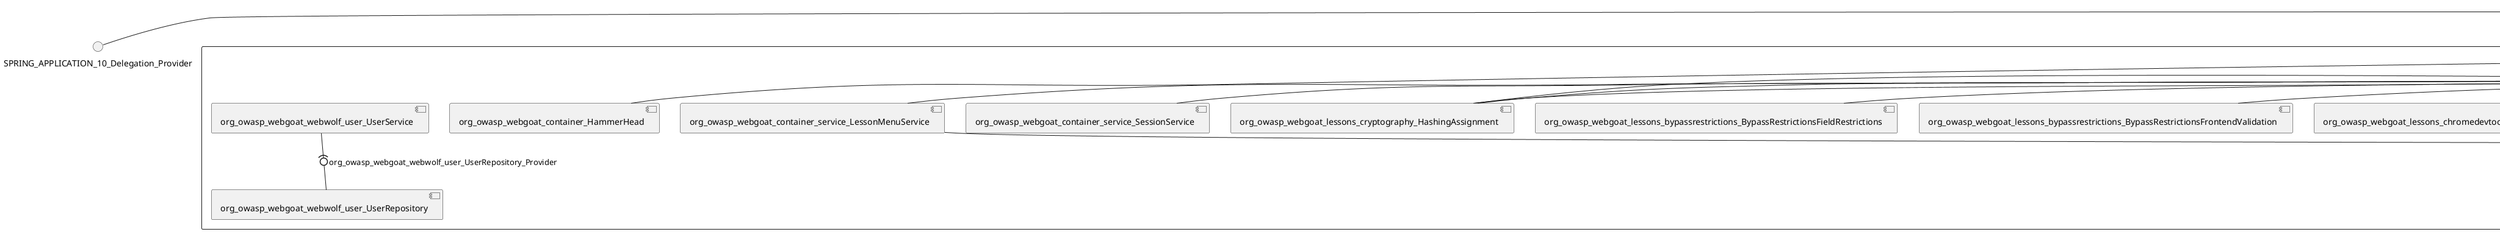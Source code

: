 @startuml
skinparam fixCircleLabelOverlapping true
skinparam componentStyle uml2
() SPRING_APPLICATION_10_Delegation_Provider
() SPRING_APPLICATION_11_Delegation_Provider
() SPRING_APPLICATION_2_Delegation_Provider
() SPRING_APPLICATION_3_Delegation_Provider
() SPRING_APPLICATION_4_Delegation_Provider
() SPRING_APPLICATION_5_Delegation_Provider
() SPRING_APPLICATION_6_Delegation_Provider
() SPRING_APPLICATION_7_Delegation_Provider
() SPRING_APPLICATION_8_Delegation_Provider
() SPRING_APPLICATION_9_Delegation_Provider
() SPRING_APPLICATION_BypassRestrictions_FieldRestrictions_POST_Delegation_Provider
() SPRING_APPLICATION_BypassRestrictions_frontendValidation_POST_Delegation_Provider
() SPRING_APPLICATION_ChromeDevTools_dummy_POST_Delegation_Provider
() SPRING_APPLICATION_ChromeDevTools_network_POST_Delegation_Provider
() SPRING_APPLICATION_CrossSiteScriptingStored_stored_xss_POST_Delegation_Provider
() SPRING_APPLICATION_CrossSiteScriptingStored_stored_xss_follow_up_POST_Delegation_Provider
() SPRING_APPLICATION_CrossSiteScripting_attack1_POST_Delegation_Provider
() SPRING_APPLICATION_CrossSiteScripting_attack3_POST_Delegation_Provider
() SPRING_APPLICATION_CrossSiteScripting_attack4_POST_Delegation_Provider
() SPRING_APPLICATION_CrossSiteScripting_attack5a_GET_Delegation_Provider
() SPRING_APPLICATION_CrossSiteScripting_attack6a_POST_Delegation_Provider
() SPRING_APPLICATION_CrossSiteScripting_dom_follow_up_POST_Delegation_Provider
() SPRING_APPLICATION_CrossSiteScripting_phone_home_xss_POST_Delegation_Provider
() SPRING_APPLICATION_CrossSiteScripting_quiz_GET_POST_Delegation_Provider
() SPRING_APPLICATION_Delegation_Provider
() SPRING_APPLICATION_GET_10_Delegation_Provider
() SPRING_APPLICATION_GET_11_Delegation_Provider
() SPRING_APPLICATION_GET_12_Delegation_Provider
() SPRING_APPLICATION_GET_13_Delegation_Provider
() SPRING_APPLICATION_GET_14_Delegation_Provider
() SPRING_APPLICATION_GET_2_Delegation_Provider
() SPRING_APPLICATION_GET_3_Delegation_Provider
() SPRING_APPLICATION_GET_4_Delegation_Provider
() SPRING_APPLICATION_GET_5_Delegation_Provider
() SPRING_APPLICATION_GET_6_Delegation_Provider
() SPRING_APPLICATION_GET_7_Delegation_Provider
() SPRING_APPLICATION_GET_8_Delegation_Provider
() SPRING_APPLICATION_GET_9_Delegation_Provider
() SPRING_APPLICATION_GET_Delegation_Provider
() SPRING_APPLICATION_HtmlTampering_task_POST_Delegation_Provider
() SPRING_APPLICATION_HttpBasics_attack1_POST_Delegation_Provider
() SPRING_APPLICATION_HttpBasics_attack2_POST_Delegation_Provider
() SPRING_APPLICATION_IDOR_diff_attributes_POST_Delegation_Provider
() SPRING_APPLICATION_IDOR_login_POST_Delegation_Provider
() SPRING_APPLICATION_IDOR_profile_alt_path_POST_Delegation_Provider
() SPRING_APPLICATION_InsecureDeserialization_task_POST_Delegation_Provider
() SPRING_APPLICATION_InsecureLogin_Delegation_Provider
() SPRING_APPLICATION_JWT_decode_POST_Delegation_Provider
() SPRING_APPLICATION_JWT_jku_Delegation_Provider
() SPRING_APPLICATION_JWT_kid_Delegation_Provider
() SPRING_APPLICATION_JWT_quiz_GET_POST_Delegation_Provider
() SPRING_APPLICATION_JWT_refresh_Delegation_Provider
() SPRING_APPLICATION_JWT_secret_POST_Delegation_Provider
() SPRING_APPLICATION_JWT_votings_Delegation_Provider
() SPRING_APPLICATION_LogSpoofing_log_bleeding_POST_Delegation_Provider
() SPRING_APPLICATION_LogSpoofing_log_spoofing_POST_Delegation_Provider
() SPRING_APPLICATION_POST_10_Delegation_Provider
() SPRING_APPLICATION_POST_11_Delegation_Provider
() SPRING_APPLICATION_POST_12_Delegation_Provider
() SPRING_APPLICATION_POST_13_Delegation_Provider
() SPRING_APPLICATION_POST_14_Delegation_Provider
() SPRING_APPLICATION_POST_15_Delegation_Provider
() SPRING_APPLICATION_POST_16_Delegation_Provider
() SPRING_APPLICATION_POST_17_Delegation_Provider
() SPRING_APPLICATION_POST_18_Delegation_Provider
() SPRING_APPLICATION_POST_2_Delegation_Provider
() SPRING_APPLICATION_POST_3_Delegation_Provider
() SPRING_APPLICATION_POST_4_Delegation_Provider
() SPRING_APPLICATION_POST_5_Delegation_Provider
() SPRING_APPLICATION_POST_6_Delegation_Provider
() SPRING_APPLICATION_POST_7_Delegation_Provider
() SPRING_APPLICATION_POST_8_Delegation_Provider
() SPRING_APPLICATION_POST_9_Delegation_Provider
() SPRING_APPLICATION_POST_Delegation_Provider
() SPRING_APPLICATION_PUT_Delegation_Provider
() SPRING_APPLICATION_PasswordReset_ForgotPassword_create_password_reset_link_POST_Delegation_Provider
() SPRING_APPLICATION_PasswordReset_SecurityQuestions_POST_Delegation_Provider
() SPRING_APPLICATION_PasswordReset_reset_Delegation_Provider
() SPRING_APPLICATION_PasswordReset_simple_mail_reset_POST_Delegation_Provider
() SPRING_APPLICATION_PathTraversal_profile_picture_GET_Delegation_Provider
() SPRING_APPLICATION_PathTraversal_profile_picture_fix_GET_Delegation_Provider
() SPRING_APPLICATION_PathTraversal_profile_upload_POST_Delegation_Provider
() SPRING_APPLICATION_PathTraversal_profile_upload_fix_POST_Delegation_Provider
() SPRING_APPLICATION_PathTraversal_profile_upload_remove_user_input_POST_Delegation_Provider
() SPRING_APPLICATION_PathTraversal_random_POST_Delegation_Provider
() SPRING_APPLICATION_PathTraversal_random_picture_GET_Delegation_Provider
() SPRING_APPLICATION_PathTraversal_zip_slip_Delegation_Provider
() SPRING_APPLICATION_SSRF_task1_POST_Delegation_Provider
() SPRING_APPLICATION_SSRF_task2_POST_Delegation_Provider
() SPRING_APPLICATION_SecurePasswords_assignment_POST_Delegation_Provider
() SPRING_APPLICATION_SqlInjectionAdvanced_attack6a_POST_Delegation_Provider
() SPRING_APPLICATION_SqlInjectionAdvanced_attack6b_POST_Delegation_Provider
() SPRING_APPLICATION_SqlInjectionAdvanced_challenge_Login_POST_Delegation_Provider
() SPRING_APPLICATION_SqlInjectionAdvanced_challenge_PUT_Delegation_Provider
() SPRING_APPLICATION_SqlInjectionAdvanced_quiz_GET_POST_Delegation_Provider
() SPRING_APPLICATION_SqlInjectionMitigations_attack10a_POST_Delegation_Provider
() SPRING_APPLICATION_SqlInjectionMitigations_attack10b_POST_Delegation_Provider
() SPRING_APPLICATION_SqlInjectionMitigations_attack12a_POST_Delegation_Provider
() SPRING_APPLICATION_SqlInjectionMitigations_servers_GET_Delegation_Provider
() SPRING_APPLICATION_SqlInjection_assignment5a_POST_Delegation_Provider
() SPRING_APPLICATION_SqlInjection_assignment5b_POST_Delegation_Provider
() SPRING_APPLICATION_SqlInjection_attack10_POST_Delegation_Provider
() SPRING_APPLICATION_SqlInjection_attack2_POST_Delegation_Provider
() SPRING_APPLICATION_SqlInjection_attack3_POST_Delegation_Provider
() SPRING_APPLICATION_SqlInjection_attack4_POST_Delegation_Provider
() SPRING_APPLICATION_SqlInjection_attack5_POST_Delegation_Provider
() SPRING_APPLICATION_SqlInjection_attack8_POST_Delegation_Provider
() SPRING_APPLICATION_SqlInjection_attack9_POST_Delegation_Provider
() SPRING_APPLICATION_SqlOnlyInputValidationOnKeywords_attack_POST_Delegation_Provider
() SPRING_APPLICATION_SqlOnlyInputValidation_attack_POST_Delegation_Provider
() SPRING_APPLICATION_VulnerableComponents_attack1_POST_Delegation_Provider
() SPRING_APPLICATION_WebWolf_GET_Delegation_Provider
() SPRING_APPLICATION_WebWolf_landing_Delegation_Provider
() SPRING_APPLICATION_WebWolf_mail_Delegation_Provider
() SPRING_APPLICATION_challenge_1_POST_Delegation_Provider
() SPRING_APPLICATION_challenge_5_POST_Delegation_Provider
() SPRING_APPLICATION_challenge_7_Delegation_Provider
() SPRING_APPLICATION_challenge_8_Delegation_Provider
() SPRING_APPLICATION_challenge_logo_Delegation_Provider
() SPRING_APPLICATION_cia_quiz_GET_POST_Delegation_Provider
() SPRING_APPLICATION_clientSideFiltering_attack1_POST_Delegation_Provider
() SPRING_APPLICATION_clientSideFiltering_challenge_store_coupons_GET_Delegation_Provider
() SPRING_APPLICATION_clientSideFiltering_getItForFree_POST_Delegation_Provider
() SPRING_APPLICATION_clientSideFiltering_salaries_GET_Delegation_Provider
() SPRING_APPLICATION_crypto_encoding_basic_auth_POST_Delegation_Provider
() SPRING_APPLICATION_crypto_encoding_xor_POST_Delegation_Provider
() SPRING_APPLICATION_crypto_hashing_POST_Delegation_Provider
() SPRING_APPLICATION_crypto_secure_defaults_POST_Delegation_Provider
() SPRING_APPLICATION_crypto_signing_verify_POST_Delegation_Provider
() SPRING_APPLICATION_csrf_feedback_message_POST_Delegation_Provider
() SPRING_APPLICATION_csrf_review_POST_Delegation_Provider
() SPRING_APPLICATION_files_GET_Delegation_Provider
() SPRING_APPLICATION_fileupload_POST_Delegation_Provider
() SPRING_APPLICATION_jwt_Delegation_Provider
() SPRING_APPLICATION_landing_Delegation_Provider
() SPRING_APPLICATION_lesson_template_Delegation_Provider
() SPRING_APPLICATION_login_oauth_mvc_GET_Delegation_Provider
() SPRING_APPLICATION_mail_DELETE_GET_POST_Delegation_Provider
() SPRING_APPLICATION_register_mvc_POST_Delegation_Provider
() SPRING_APPLICATION_registration_GET_Delegation_Provider
() SPRING_APPLICATION_requests_GET_Delegation_Provider
() SPRING_APPLICATION_scoreboard_data_GET_Delegation_Provider
() SPRING_APPLICATION_server_directory_GET_Delegation_Provider
() SPRING_APPLICATION_service_debug_labels_mvc_Delegation_Provider
() SPRING_APPLICATION_service_lessonoverview_mvc_GET_Delegation_Provider
() SPRING_APPLICATION_xxe_comments_GET_Delegation_Provider
rectangle System {
[org_owasp_webgoat_container_HammerHead] [[webgoat-webgoat.repository#_7hn2np14Ee-V0aV9pyZwrg]]
[org_owasp_webgoat_container_WebWolfRedirect] [[webgoat-webgoat.repository#_7hn2np14Ee-V0aV9pyZwrg]]
[org_owasp_webgoat_container_controller_StartLesson] [[webgoat-webgoat.repository#_7hn2np14Ee-V0aV9pyZwrg]]
[org_owasp_webgoat_container_controller_Welcome] [[webgoat-webgoat.repository#_7hn2np14Ee-V0aV9pyZwrg]]
[org_owasp_webgoat_container_i18n_PluginMessages_Provider] [[webgoat-webgoat.repository#_7hn2np14Ee-V0aV9pyZwrg]]
[org_owasp_webgoat_container_report_ReportCardController] [[webgoat-webgoat.repository#_7hn2np14Ee-V0aV9pyZwrg]]
[org_owasp_webgoat_container_service_EnvironmentService] [[webgoat-webgoat.repository#_7hn2np14Ee-V0aV9pyZwrg]]
[org_owasp_webgoat_container_service_HintService] [[webgoat-webgoat.repository#_7hn2np14Ee-V0aV9pyZwrg]]
[org_owasp_webgoat_container_service_LabelDebugService] [[webgoat-webgoat.repository#_7hn2np14Ee-V0aV9pyZwrg]]
[org_owasp_webgoat_container_service_LabelService] [[webgoat-webgoat.repository#_7hn2np14Ee-V0aV9pyZwrg]]
[org_owasp_webgoat_container_service_LessonInfoService] [[webgoat-webgoat.repository#_7hn2np14Ee-V0aV9pyZwrg]]
[org_owasp_webgoat_container_service_LessonMenuService] [[webgoat-webgoat.repository#_7hn2np14Ee-V0aV9pyZwrg]]
[org_owasp_webgoat_container_service_LessonProgressService] [[webgoat-webgoat.repository#_7hn2np14Ee-V0aV9pyZwrg]]
[org_owasp_webgoat_container_service_RestartLessonService] [[webgoat-webgoat.repository#_7hn2np14Ee-V0aV9pyZwrg]]
[org_owasp_webgoat_container_service_SessionService] [[webgoat-webgoat.repository#_7hn2np14Ee-V0aV9pyZwrg]]
[org_owasp_webgoat_container_session_LessonSession_Provider] [[webgoat-webgoat.repository#_7hn2np14Ee-V0aV9pyZwrg]]
[org_owasp_webgoat_container_users_RegistrationController] [[webgoat-webgoat.repository#_7hn2np14Ee-V0aV9pyZwrg]]
[org_owasp_webgoat_container_users_Scoreboard] [[webgoat-webgoat.repository#_7hn2np14Ee-V0aV9pyZwrg]]
[org_owasp_webgoat_container_users_UserProgressRepository] [[webgoat-webgoat.repository#_7hn2np14Ee-V0aV9pyZwrg]]
[org_owasp_webgoat_container_users_UserRepository] [[webgoat-webgoat.repository#_7hn2np14Ee-V0aV9pyZwrg]]
[org_owasp_webgoat_container_users_UserService] [[webgoat-webgoat.repository#_7hn2np14Ee-V0aV9pyZwrg]]
[org_owasp_webgoat_lessons_authbypass_VerifyAccount] [[webgoat-webgoat.repository#_7hn2np14Ee-V0aV9pyZwrg]]
[org_owasp_webgoat_lessons_bypassrestrictions_BypassRestrictionsFieldRestrictions] [[webgoat-webgoat.repository#_7hn2np14Ee-V0aV9pyZwrg]]
[org_owasp_webgoat_lessons_bypassrestrictions_BypassRestrictionsFrontendValidation] [[webgoat-webgoat.repository#_7hn2np14Ee-V0aV9pyZwrg]]
[org_owasp_webgoat_lessons_challenges_FlagController] [[webgoat-webgoat.repository#_7hn2np14Ee-V0aV9pyZwrg]]
[org_owasp_webgoat_lessons_challenges_challenge1_Assignment1] [[webgoat-webgoat.repository#_7hn2np14Ee-V0aV9pyZwrg]]
[org_owasp_webgoat_lessons_challenges_challenge1_ImageServlet] [[webgoat-webgoat.repository#_7hn2np14Ee-V0aV9pyZwrg]]
[org_owasp_webgoat_lessons_challenges_challenge5_Assignment5] [[webgoat-webgoat.repository#_7hn2np14Ee-V0aV9pyZwrg]]
[org_owasp_webgoat_lessons_challenges_challenge7_Assignment7] [[webgoat-webgoat.repository#_7hn2np14Ee-V0aV9pyZwrg]]
[org_owasp_webgoat_lessons_challenges_challenge8_Assignment8] [[webgoat-webgoat.repository#_7hn2np14Ee-V0aV9pyZwrg]]
[org_owasp_webgoat_lessons_chromedevtools_NetworkDummy] [[webgoat-webgoat.repository#_7hn2np14Ee-V0aV9pyZwrg]]
[org_owasp_webgoat_lessons_chromedevtools_NetworkLesson] [[webgoat-webgoat.repository#_7hn2np14Ee-V0aV9pyZwrg]]
[org_owasp_webgoat_lessons_cia_CIAQuiz] [[webgoat-webgoat.repository#_7hn2np14Ee-V0aV9pyZwrg]]
[org_owasp_webgoat_lessons_clientsidefiltering_ClientSideFilteringAssignment] [[webgoat-webgoat.repository#_7hn2np14Ee-V0aV9pyZwrg]]
[org_owasp_webgoat_lessons_clientsidefiltering_ClientSideFilteringFreeAssignment] [[webgoat-webgoat.repository#_7hn2np14Ee-V0aV9pyZwrg]]
[org_owasp_webgoat_lessons_clientsidefiltering_Salaries] [[webgoat-webgoat.repository#_7hn2np14Ee-V0aV9pyZwrg]]
[org_owasp_webgoat_lessons_clientsidefiltering_ShopEndpoint] [[webgoat-webgoat.repository#_7hn2np14Ee-V0aV9pyZwrg]]
[org_owasp_webgoat_lessons_cryptography_EncodingAssignment] [[webgoat-webgoat.repository#_7hn2np14Ee-V0aV9pyZwrg]]
[org_owasp_webgoat_lessons_cryptography_HashingAssignment] [[webgoat-webgoat.repository#_7hn2np14Ee-V0aV9pyZwrg]]
[org_owasp_webgoat_lessons_cryptography_SecureDefaultsAssignment] [[webgoat-webgoat.repository#_7hn2np14Ee-V0aV9pyZwrg]]
[org_owasp_webgoat_lessons_cryptography_SigningAssignment] [[webgoat-webgoat.repository#_7hn2np14Ee-V0aV9pyZwrg]]
[org_owasp_webgoat_lessons_cryptography_XOREncodingAssignment] [[webgoat-webgoat.repository#_7hn2np14Ee-V0aV9pyZwrg]]
[org_owasp_webgoat_lessons_csrf_CSRFConfirmFlag1] [[webgoat-webgoat.repository#_7hn2np14Ee-V0aV9pyZwrg]]
[org_owasp_webgoat_lessons_csrf_CSRFFeedback] [[webgoat-webgoat.repository#_7hn2np14Ee-V0aV9pyZwrg]]
[org_owasp_webgoat_lessons_csrf_CSRFGetFlag] [[webgoat-webgoat.repository#_7hn2np14Ee-V0aV9pyZwrg]]
[org_owasp_webgoat_lessons_csrf_CSRFLogin] [[webgoat-webgoat.repository#_7hn2np14Ee-V0aV9pyZwrg]]
[org_owasp_webgoat_lessons_csrf_ForgedReviews] [[webgoat-webgoat.repository#_7hn2np14Ee-V0aV9pyZwrg]]
[org_owasp_webgoat_lessons_csrf_ObjectMapper_Provider] [[webgoat-webgoat.repository#_7hn2np14Ee-V0aV9pyZwrg]]
[org_owasp_webgoat_lessons_deserialization_InsecureDeserializationTask] [[webgoat-webgoat.repository#_7hn2np14Ee-V0aV9pyZwrg]]
[org_owasp_webgoat_lessons_hijacksession_HijackSessionAssignment] [[webgoat-webgoat.repository#_7hn2np14Ee-V0aV9pyZwrg]]
[org_owasp_webgoat_lessons_hijacksession_cas_HijackSessionAuthenticationProvider] [[webgoat-webgoat.repository#_7hn2np14Ee-V0aV9pyZwrg]]
[org_owasp_webgoat_lessons_htmltampering_HtmlTamperingTask] [[webgoat-webgoat.repository#_7hn2np14Ee-V0aV9pyZwrg]]
[org_owasp_webgoat_lessons_httpbasics_HttpBasicsLesson] [[webgoat-webgoat.repository#_7hn2np14Ee-V0aV9pyZwrg]]
[org_owasp_webgoat_lessons_httpbasics_HttpBasicsQuiz] [[webgoat-webgoat.repository#_7hn2np14Ee-V0aV9pyZwrg]]
[org_owasp_webgoat_lessons_httpproxies_HttpBasicsInterceptRequest] [[webgoat-webgoat.repository#_7hn2np14Ee-V0aV9pyZwrg]]
[org_owasp_webgoat_lessons_idor_IDORDiffAttributes] [[webgoat-webgoat.repository#_7hn2np14Ee-V0aV9pyZwrg]]
[org_owasp_webgoat_lessons_idor_IDOREditOtherProfile] [[webgoat-webgoat.repository#_7hn2np14Ee-V0aV9pyZwrg]]
[org_owasp_webgoat_lessons_idor_IDORLogin] [[webgoat-webgoat.repository#_7hn2np14Ee-V0aV9pyZwrg]]
[org_owasp_webgoat_lessons_idor_IDORViewOtherProfile] [[webgoat-webgoat.repository#_7hn2np14Ee-V0aV9pyZwrg]]
[org_owasp_webgoat_lessons_idor_IDORViewOwnProfile] [[webgoat-webgoat.repository#_7hn2np14Ee-V0aV9pyZwrg]]
[org_owasp_webgoat_lessons_idor_IDORViewOwnProfileAltUrl] [[webgoat-webgoat.repository#_7hn2np14Ee-V0aV9pyZwrg]]
[org_owasp_webgoat_lessons_insecurelogin_InsecureLoginTask] [[webgoat-webgoat.repository#_7hn2np14Ee-V0aV9pyZwrg]]
[org_owasp_webgoat_lessons_jwt_JWTDecodeEndpoint] [[webgoat-webgoat.repository#_7hn2np14Ee-V0aV9pyZwrg]]
[org_owasp_webgoat_lessons_jwt_JWTQuiz] [[webgoat-webgoat.repository#_7hn2np14Ee-V0aV9pyZwrg]]
[org_owasp_webgoat_lessons_jwt_JWTRefreshEndpoint] [[webgoat-webgoat.repository#_7hn2np14Ee-V0aV9pyZwrg]]
[org_owasp_webgoat_lessons_jwt_JWTSecretKeyEndpoint] [[webgoat-webgoat.repository#_7hn2np14Ee-V0aV9pyZwrg]]
[org_owasp_webgoat_lessons_jwt_JWTVotesEndpoint] [[webgoat-webgoat.repository#_7hn2np14Ee-V0aV9pyZwrg]]
[org_owasp_webgoat_lessons_jwt_claimmisuse_JWTHeaderJKUEndpoint] [[webgoat-webgoat.repository#_7hn2np14Ee-V0aV9pyZwrg]]
[org_owasp_webgoat_lessons_jwt_claimmisuse_JWTHeaderKIDEndpoint] [[webgoat-webgoat.repository#_7hn2np14Ee-V0aV9pyZwrg]]
[org_owasp_webgoat_lessons_lessontemplate_SampleAttack] [[webgoat-webgoat.repository#_7hn2np14Ee-V0aV9pyZwrg]]
[org_owasp_webgoat_lessons_logging_LogBleedingTask] [[webgoat-webgoat.repository#_7hn2np14Ee-V0aV9pyZwrg]]
[org_owasp_webgoat_lessons_logging_LogSpoofingTask] [[webgoat-webgoat.repository#_7hn2np14Ee-V0aV9pyZwrg]]
[org_owasp_webgoat_lessons_missingac_MissingFunctionACHiddenMenus] [[webgoat-webgoat.repository#_7hn2np14Ee-V0aV9pyZwrg]]
[org_owasp_webgoat_lessons_missingac_MissingFunctionACUsers] [[webgoat-webgoat.repository#_7hn2np14Ee-V0aV9pyZwrg]]
[org_owasp_webgoat_lessons_missingac_MissingFunctionACYourHash] [[webgoat-webgoat.repository#_7hn2np14Ee-V0aV9pyZwrg]]
[org_owasp_webgoat_lessons_missingac_MissingFunctionACYourHashAdmin] [[webgoat-webgoat.repository#_7hn2np14Ee-V0aV9pyZwrg]]
[org_owasp_webgoat_lessons_passwordreset_QuestionsAssignment] [[webgoat-webgoat.repository#_7hn2np14Ee-V0aV9pyZwrg]]
[org_owasp_webgoat_lessons_passwordreset_ResetLinkAssignment] [[webgoat-webgoat.repository#_7hn2np14Ee-V0aV9pyZwrg]]
[org_owasp_webgoat_lessons_passwordreset_ResetLinkAssignmentForgotPassword] [[webgoat-webgoat.repository#_7hn2np14Ee-V0aV9pyZwrg]]
[org_owasp_webgoat_lessons_passwordreset_SecurityQuestionAssignment] [[webgoat-webgoat.repository#_7hn2np14Ee-V0aV9pyZwrg]]
[org_owasp_webgoat_lessons_passwordreset_SimpleMailAssignment] [[webgoat-webgoat.repository#_7hn2np14Ee-V0aV9pyZwrg]]
[org_owasp_webgoat_lessons_passwordreset_TriedQuestions] [[webgoat-webgoat.repository#_7hn2np14Ee-V0aV9pyZwrg]]
[org_owasp_webgoat_lessons_pathtraversal_ProfileUpload] [[webgoat-webgoat.repository#_7hn2np14Ee-V0aV9pyZwrg]]
[org_owasp_webgoat_lessons_pathtraversal_ProfileUploadFix] [[webgoat-webgoat.repository#_7hn2np14Ee-V0aV9pyZwrg]]
[org_owasp_webgoat_lessons_pathtraversal_ProfileUploadRemoveUserInput] [[webgoat-webgoat.repository#_7hn2np14Ee-V0aV9pyZwrg]]
[org_owasp_webgoat_lessons_pathtraversal_ProfileUploadRetrieval] [[webgoat-webgoat.repository#_7hn2np14Ee-V0aV9pyZwrg]]
[org_owasp_webgoat_lessons_pathtraversal_ProfileZipSlip] [[webgoat-webgoat.repository#_7hn2np14Ee-V0aV9pyZwrg]]
[org_owasp_webgoat_lessons_securepasswords_SecurePasswordsAssignment] [[webgoat-webgoat.repository#_7hn2np14Ee-V0aV9pyZwrg]]
[org_owasp_webgoat_lessons_spoofcookie_SpoofCookieAssignment] [[webgoat-webgoat.repository#_7hn2np14Ee-V0aV9pyZwrg]]
[org_owasp_webgoat_lessons_sqlinjection_advanced_SqlInjectionChallenge] [[webgoat-webgoat.repository#_7hn2np14Ee-V0aV9pyZwrg]]
[org_owasp_webgoat_lessons_sqlinjection_advanced_SqlInjectionChallengeLogin] [[webgoat-webgoat.repository#_7hn2np14Ee-V0aV9pyZwrg]]
[org_owasp_webgoat_lessons_sqlinjection_advanced_SqlInjectionLesson6a] [[webgoat-webgoat.repository#_7hn2np14Ee-V0aV9pyZwrg]]
[org_owasp_webgoat_lessons_sqlinjection_advanced_SqlInjectionLesson6b] [[webgoat-webgoat.repository#_7hn2np14Ee-V0aV9pyZwrg]]
[org_owasp_webgoat_lessons_sqlinjection_advanced_SqlInjectionQuiz] [[webgoat-webgoat.repository#_7hn2np14Ee-V0aV9pyZwrg]]
[org_owasp_webgoat_lessons_sqlinjection_introduction_SqlInjectionLesson10] [[webgoat-webgoat.repository#_7hn2np14Ee-V0aV9pyZwrg]]
[org_owasp_webgoat_lessons_sqlinjection_introduction_SqlInjectionLesson2] [[webgoat-webgoat.repository#_7hn2np14Ee-V0aV9pyZwrg]]
[org_owasp_webgoat_lessons_sqlinjection_introduction_SqlInjectionLesson3] [[webgoat-webgoat.repository#_7hn2np14Ee-V0aV9pyZwrg]]
[org_owasp_webgoat_lessons_sqlinjection_introduction_SqlInjectionLesson4] [[webgoat-webgoat.repository#_7hn2np14Ee-V0aV9pyZwrg]]
[org_owasp_webgoat_lessons_sqlinjection_introduction_SqlInjectionLesson5] [[webgoat-webgoat.repository#_7hn2np14Ee-V0aV9pyZwrg]]
[org_owasp_webgoat_lessons_sqlinjection_introduction_SqlInjectionLesson5a] [[webgoat-webgoat.repository#_7hn2np14Ee-V0aV9pyZwrg]]
[org_owasp_webgoat_lessons_sqlinjection_introduction_SqlInjectionLesson5b] [[webgoat-webgoat.repository#_7hn2np14Ee-V0aV9pyZwrg]]
[org_owasp_webgoat_lessons_sqlinjection_introduction_SqlInjectionLesson8] [[webgoat-webgoat.repository#_7hn2np14Ee-V0aV9pyZwrg]]
[org_owasp_webgoat_lessons_sqlinjection_introduction_SqlInjectionLesson9] [[webgoat-webgoat.repository#_7hn2np14Ee-V0aV9pyZwrg]]
[org_owasp_webgoat_lessons_sqlinjection_mitigation_Servers] [[webgoat-webgoat.repository#_7hn2np14Ee-V0aV9pyZwrg]]
[org_owasp_webgoat_lessons_sqlinjection_mitigation_SqlInjectionLesson10a] [[webgoat-webgoat.repository#_7hn2np14Ee-V0aV9pyZwrg]]
[org_owasp_webgoat_lessons_sqlinjection_mitigation_SqlInjectionLesson10b] [[webgoat-webgoat.repository#_7hn2np14Ee-V0aV9pyZwrg]]
[org_owasp_webgoat_lessons_sqlinjection_mitigation_SqlInjectionLesson13] [[webgoat-webgoat.repository#_7hn2np14Ee-V0aV9pyZwrg]]
[org_owasp_webgoat_lessons_sqlinjection_mitigation_SqlOnlyInputValidation] [[webgoat-webgoat.repository#_7hn2np14Ee-V0aV9pyZwrg]]
[org_owasp_webgoat_lessons_sqlinjection_mitigation_SqlOnlyInputValidationOnKeywords] [[webgoat-webgoat.repository#_7hn2np14Ee-V0aV9pyZwrg]]
[org_owasp_webgoat_lessons_ssrf_SSRFTask1] [[webgoat-webgoat.repository#_7hn2np14Ee-V0aV9pyZwrg]]
[org_owasp_webgoat_lessons_ssrf_SSRFTask2] [[webgoat-webgoat.repository#_7hn2np14Ee-V0aV9pyZwrg]]
[org_owasp_webgoat_lessons_vulnerablecomponents_VulnerableComponentsLesson] [[webgoat-webgoat.repository#_7hn2np14Ee-V0aV9pyZwrg]]
[org_owasp_webgoat_lessons_webwolfintroduction_LandingAssignment] [[webgoat-webgoat.repository#_7hn2np14Ee-V0aV9pyZwrg]]
[org_owasp_webgoat_lessons_webwolfintroduction_MailAssignment] [[webgoat-webgoat.repository#_7hn2np14Ee-V0aV9pyZwrg]]
[org_owasp_webgoat_lessons_xss_CrossSiteScriptingLesson1] [[webgoat-webgoat.repository#_7hn2np14Ee-V0aV9pyZwrg]]
[org_owasp_webgoat_lessons_xss_CrossSiteScriptingLesson3] [[webgoat-webgoat.repository#_7hn2np14Ee-V0aV9pyZwrg]]
[org_owasp_webgoat_lessons_xss_CrossSiteScriptingLesson4] [[webgoat-webgoat.repository#_7hn2np14Ee-V0aV9pyZwrg]]
[org_owasp_webgoat_lessons_xss_CrossSiteScriptingLesson5a] [[webgoat-webgoat.repository#_7hn2np14Ee-V0aV9pyZwrg]]
[org_owasp_webgoat_lessons_xss_CrossSiteScriptingLesson6a] [[webgoat-webgoat.repository#_7hn2np14Ee-V0aV9pyZwrg]]
[org_owasp_webgoat_lessons_xss_CrossSiteScriptingQuiz] [[webgoat-webgoat.repository#_7hn2np14Ee-V0aV9pyZwrg]]
[org_owasp_webgoat_lessons_xss_DOMCrossSiteScripting] [[webgoat-webgoat.repository#_7hn2np14Ee-V0aV9pyZwrg]]
[org_owasp_webgoat_lessons_xss_DOMCrossSiteScriptingVerifier] [[webgoat-webgoat.repository#_7hn2np14Ee-V0aV9pyZwrg]]
[org_owasp_webgoat_lessons_xss_stored_StoredCrossSiteScriptingVerifier] [[webgoat-webgoat.repository#_7hn2np14Ee-V0aV9pyZwrg]]
[org_owasp_webgoat_lessons_xss_stored_StoredXssComments] [[webgoat-webgoat.repository#_7hn2np14Ee-V0aV9pyZwrg]]
[org_owasp_webgoat_lessons_xxe_BlindSendFileAssignment] [[webgoat-webgoat.repository#_7hn2np14Ee-V0aV9pyZwrg]]
[org_owasp_webgoat_lessons_xxe_CommentsEndpoint] [[webgoat-webgoat.repository#_7hn2np14Ee-V0aV9pyZwrg]]
[org_owasp_webgoat_lessons_xxe_ContentTypeAssignment] [[webgoat-webgoat.repository#_7hn2np14Ee-V0aV9pyZwrg]]
[org_owasp_webgoat_lessons_xxe_SimpleXXE] [[webgoat-webgoat.repository#_7hn2np14Ee-V0aV9pyZwrg]]
[org_owasp_webgoat_webwolf_FileServer] [[webgoat-webgoat.repository#_7hn2np14Ee-V0aV9pyZwrg]]
[org_owasp_webgoat_webwolf_jwt_JWTController] [[webgoat-webgoat.repository#_7hn2np14Ee-V0aV9pyZwrg]]
[org_owasp_webgoat_webwolf_mailbox_MailboxController] [[webgoat-webgoat.repository#_7hn2np14Ee-V0aV9pyZwrg]]
[org_owasp_webgoat_webwolf_mailbox_MailboxRepository] [[webgoat-webgoat.repository#_7hn2np14Ee-V0aV9pyZwrg]]
[org_owasp_webgoat_webwolf_requests_LandingPage] [[webgoat-webgoat.repository#_7hn2np14Ee-V0aV9pyZwrg]]
[org_owasp_webgoat_webwolf_requests_Requests] [[webgoat-webgoat.repository#_7hn2np14Ee-V0aV9pyZwrg]]
[org_owasp_webgoat_webwolf_user_UserRepository] [[webgoat-webgoat.repository#_7hn2np14Ee-V0aV9pyZwrg]]
[org_owasp_webgoat_webwolf_user_UserService] [[webgoat-webgoat.repository#_7hn2np14Ee-V0aV9pyZwrg]]
port SPRING_APPLICATION_10_Provider
SPRING_APPLICATION_10_Delegation_Provider - SPRING_APPLICATION_10_Provider
SPRING_APPLICATION_10_Provider - [org_owasp_webgoat_lessons_cryptography_HashingAssignment]
port SPRING_APPLICATION_11_Provider
SPRING_APPLICATION_11_Delegation_Provider - SPRING_APPLICATION_11_Provider
SPRING_APPLICATION_11_Provider - [org_owasp_webgoat_container_HammerHead]
port SPRING_APPLICATION_2_Provider
SPRING_APPLICATION_2_Delegation_Provider - SPRING_APPLICATION_2_Provider
SPRING_APPLICATION_2_Provider - [org_owasp_webgoat_lessons_jwt_JWTSecretKeyEndpoint]
port SPRING_APPLICATION_3_Provider
SPRING_APPLICATION_3_Delegation_Provider - SPRING_APPLICATION_3_Provider
SPRING_APPLICATION_3_Provider - [org_owasp_webgoat_webwolf_FileServer]
port SPRING_APPLICATION_4_Provider
SPRING_APPLICATION_4_Delegation_Provider - SPRING_APPLICATION_4_Provider
SPRING_APPLICATION_4_Provider - [org_owasp_webgoat_container_service_LessonMenuService]
port SPRING_APPLICATION_5_Provider
SPRING_APPLICATION_5_Delegation_Provider - SPRING_APPLICATION_5_Provider
SPRING_APPLICATION_5_Provider - [org_owasp_webgoat_lessons_cryptography_SigningAssignment]
port SPRING_APPLICATION_6_Provider
SPRING_APPLICATION_6_Delegation_Provider - SPRING_APPLICATION_6_Provider
SPRING_APPLICATION_6_Provider - [org_owasp_webgoat_lessons_xxe_SimpleXXE]
port SPRING_APPLICATION_7_Provider
SPRING_APPLICATION_7_Delegation_Provider - SPRING_APPLICATION_7_Provider
SPRING_APPLICATION_7_Provider - [org_owasp_webgoat_container_service_SessionService]
port SPRING_APPLICATION_8_Provider
SPRING_APPLICATION_8_Delegation_Provider - SPRING_APPLICATION_8_Provider
SPRING_APPLICATION_8_Provider - [org_owasp_webgoat_lessons_cryptography_HashingAssignment]
port SPRING_APPLICATION_9_Provider
SPRING_APPLICATION_9_Delegation_Provider - SPRING_APPLICATION_9_Provider
SPRING_APPLICATION_9_Provider - [org_owasp_webgoat_container_service_LabelDebugService]
port SPRING_APPLICATION_BypassRestrictions_FieldRestrictions_POST_Provider
SPRING_APPLICATION_BypassRestrictions_FieldRestrictions_POST_Delegation_Provider - SPRING_APPLICATION_BypassRestrictions_FieldRestrictions_POST_Provider
SPRING_APPLICATION_BypassRestrictions_FieldRestrictions_POST_Provider - [org_owasp_webgoat_lessons_bypassrestrictions_BypassRestrictionsFieldRestrictions]
port SPRING_APPLICATION_BypassRestrictions_frontendValidation_POST_Provider
SPRING_APPLICATION_BypassRestrictions_frontendValidation_POST_Delegation_Provider - SPRING_APPLICATION_BypassRestrictions_frontendValidation_POST_Provider
SPRING_APPLICATION_BypassRestrictions_frontendValidation_POST_Provider - [org_owasp_webgoat_lessons_bypassrestrictions_BypassRestrictionsFrontendValidation]
port SPRING_APPLICATION_ChromeDevTools_dummy_POST_Provider
SPRING_APPLICATION_ChromeDevTools_dummy_POST_Delegation_Provider - SPRING_APPLICATION_ChromeDevTools_dummy_POST_Provider
SPRING_APPLICATION_ChromeDevTools_dummy_POST_Provider - [org_owasp_webgoat_lessons_chromedevtools_NetworkDummy]
port SPRING_APPLICATION_ChromeDevTools_network_POST_Provider
SPRING_APPLICATION_ChromeDevTools_network_POST_Delegation_Provider - SPRING_APPLICATION_ChromeDevTools_network_POST_Provider
SPRING_APPLICATION_ChromeDevTools_network_POST_Provider - [org_owasp_webgoat_lessons_chromedevtools_NetworkLesson]
port SPRING_APPLICATION_CrossSiteScriptingStored_stored_xss_POST_Provider
SPRING_APPLICATION_CrossSiteScriptingStored_stored_xss_POST_Delegation_Provider - SPRING_APPLICATION_CrossSiteScriptingStored_stored_xss_POST_Provider
SPRING_APPLICATION_CrossSiteScriptingStored_stored_xss_POST_Provider - [org_owasp_webgoat_lessons_xss_stored_StoredXssComments]
port SPRING_APPLICATION_CrossSiteScriptingStored_stored_xss_follow_up_POST_Provider
SPRING_APPLICATION_CrossSiteScriptingStored_stored_xss_follow_up_POST_Delegation_Provider - SPRING_APPLICATION_CrossSiteScriptingStored_stored_xss_follow_up_POST_Provider
SPRING_APPLICATION_CrossSiteScriptingStored_stored_xss_follow_up_POST_Provider - [org_owasp_webgoat_lessons_xss_stored_StoredCrossSiteScriptingVerifier]
port SPRING_APPLICATION_CrossSiteScripting_attack1_POST_Provider
SPRING_APPLICATION_CrossSiteScripting_attack1_POST_Delegation_Provider - SPRING_APPLICATION_CrossSiteScripting_attack1_POST_Provider
SPRING_APPLICATION_CrossSiteScripting_attack1_POST_Provider - [org_owasp_webgoat_lessons_xss_CrossSiteScriptingLesson1]
port SPRING_APPLICATION_CrossSiteScripting_attack3_POST_Provider
SPRING_APPLICATION_CrossSiteScripting_attack3_POST_Delegation_Provider - SPRING_APPLICATION_CrossSiteScripting_attack3_POST_Provider
SPRING_APPLICATION_CrossSiteScripting_attack3_POST_Provider - [org_owasp_webgoat_lessons_xss_CrossSiteScriptingLesson3]
port SPRING_APPLICATION_CrossSiteScripting_attack4_POST_Provider
SPRING_APPLICATION_CrossSiteScripting_attack4_POST_Delegation_Provider - SPRING_APPLICATION_CrossSiteScripting_attack4_POST_Provider
SPRING_APPLICATION_CrossSiteScripting_attack4_POST_Provider - [org_owasp_webgoat_lessons_xss_CrossSiteScriptingLesson4]
port SPRING_APPLICATION_CrossSiteScripting_attack5a_GET_Provider
SPRING_APPLICATION_CrossSiteScripting_attack5a_GET_Delegation_Provider - SPRING_APPLICATION_CrossSiteScripting_attack5a_GET_Provider
SPRING_APPLICATION_CrossSiteScripting_attack5a_GET_Provider - [org_owasp_webgoat_lessons_xss_CrossSiteScriptingLesson5a]
port SPRING_APPLICATION_CrossSiteScripting_attack6a_POST_Provider
SPRING_APPLICATION_CrossSiteScripting_attack6a_POST_Delegation_Provider - SPRING_APPLICATION_CrossSiteScripting_attack6a_POST_Provider
SPRING_APPLICATION_CrossSiteScripting_attack6a_POST_Provider - [org_owasp_webgoat_lessons_xss_CrossSiteScriptingLesson6a]
port SPRING_APPLICATION_CrossSiteScripting_dom_follow_up_POST_Provider
SPRING_APPLICATION_CrossSiteScripting_dom_follow_up_POST_Delegation_Provider - SPRING_APPLICATION_CrossSiteScripting_dom_follow_up_POST_Provider
SPRING_APPLICATION_CrossSiteScripting_dom_follow_up_POST_Provider - [org_owasp_webgoat_lessons_xss_DOMCrossSiteScriptingVerifier]
port SPRING_APPLICATION_CrossSiteScripting_phone_home_xss_POST_Provider
SPRING_APPLICATION_CrossSiteScripting_phone_home_xss_POST_Delegation_Provider - SPRING_APPLICATION_CrossSiteScripting_phone_home_xss_POST_Provider
SPRING_APPLICATION_CrossSiteScripting_phone_home_xss_POST_Provider - [org_owasp_webgoat_lessons_xss_DOMCrossSiteScripting]
port SPRING_APPLICATION_CrossSiteScripting_quiz_GET_POST_Provider
SPRING_APPLICATION_CrossSiteScripting_quiz_GET_POST_Delegation_Provider - SPRING_APPLICATION_CrossSiteScripting_quiz_GET_POST_Provider
SPRING_APPLICATION_CrossSiteScripting_quiz_GET_POST_Provider - [org_owasp_webgoat_lessons_xss_CrossSiteScriptingQuiz]
port SPRING_APPLICATION_Provider
SPRING_APPLICATION_Delegation_Provider - SPRING_APPLICATION_Provider
SPRING_APPLICATION_Provider - [org_owasp_webgoat_lessons_httpproxies_HttpBasicsInterceptRequest]
port SPRING_APPLICATION_GET_10_Provider
SPRING_APPLICATION_GET_10_Delegation_Provider - SPRING_APPLICATION_GET_10_Provider
SPRING_APPLICATION_GET_10_Provider - [org_owasp_webgoat_lessons_idor_IDORViewOtherProfile]
port SPRING_APPLICATION_GET_11_Provider
SPRING_APPLICATION_GET_11_Delegation_Provider - SPRING_APPLICATION_GET_11_Provider
SPRING_APPLICATION_GET_11_Provider - [org_owasp_webgoat_lessons_idor_IDORViewOwnProfile]
port SPRING_APPLICATION_GET_12_Provider
SPRING_APPLICATION_GET_12_Delegation_Provider - SPRING_APPLICATION_GET_12_Provider
SPRING_APPLICATION_GET_12_Provider - [org_owasp_webgoat_container_service_LessonInfoService]
port SPRING_APPLICATION_GET_13_Provider
SPRING_APPLICATION_GET_13_Delegation_Provider - SPRING_APPLICATION_GET_13_Provider
SPRING_APPLICATION_GET_13_Provider - [org_owasp_webgoat_container_service_RestartLessonService]
port SPRING_APPLICATION_GET_14_Provider
SPRING_APPLICATION_GET_14_Delegation_Provider - SPRING_APPLICATION_GET_14_Provider
SPRING_APPLICATION_GET_14_Provider - [org_owasp_webgoat_lessons_missingac_MissingFunctionACUsers]
port SPRING_APPLICATION_GET_2_Provider
SPRING_APPLICATION_GET_2_Delegation_Provider - SPRING_APPLICATION_GET_2_Provider
SPRING_APPLICATION_GET_2_Provider - [org_owasp_webgoat_container_service_HintService]
port SPRING_APPLICATION_GET_3_Provider
SPRING_APPLICATION_GET_3_Delegation_Provider - SPRING_APPLICATION_GET_3_Provider
SPRING_APPLICATION_GET_3_Provider - [org_owasp_webgoat_container_report_ReportCardController]
port SPRING_APPLICATION_GET_4_Provider
SPRING_APPLICATION_GET_4_Delegation_Provider - SPRING_APPLICATION_GET_4_Provider
SPRING_APPLICATION_GET_4_Provider - [org_owasp_webgoat_lessons_spoofcookie_SpoofCookieAssignment]
port SPRING_APPLICATION_GET_5_Provider
SPRING_APPLICATION_GET_5_Delegation_Provider - SPRING_APPLICATION_GET_5_Provider
SPRING_APPLICATION_GET_5_Provider - [org_owasp_webgoat_lessons_csrf_ForgedReviews]
port SPRING_APPLICATION_GET_6_Provider
SPRING_APPLICATION_GET_6_Delegation_Provider - SPRING_APPLICATION_GET_6_Provider
SPRING_APPLICATION_GET_6_Provider - [org_owasp_webgoat_container_controller_Welcome]
port SPRING_APPLICATION_GET_7_Provider
SPRING_APPLICATION_GET_7_Delegation_Provider - SPRING_APPLICATION_GET_7_Provider
SPRING_APPLICATION_GET_7_Provider - [org_owasp_webgoat_lessons_cryptography_EncodingAssignment]
port SPRING_APPLICATION_GET_8_Provider
SPRING_APPLICATION_GET_8_Delegation_Provider - SPRING_APPLICATION_GET_8_Provider
SPRING_APPLICATION_GET_8_Provider - [org_owasp_webgoat_container_service_LabelService]
port SPRING_APPLICATION_GET_9_Provider
SPRING_APPLICATION_GET_9_Delegation_Provider - SPRING_APPLICATION_GET_9_Provider
SPRING_APPLICATION_GET_9_Provider - [org_owasp_webgoat_container_controller_StartLesson]
port SPRING_APPLICATION_GET_Provider
SPRING_APPLICATION_GET_Delegation_Provider - SPRING_APPLICATION_GET_Provider
SPRING_APPLICATION_GET_Provider - [org_owasp_webgoat_lessons_xss_stored_StoredXssComments]
port SPRING_APPLICATION_HtmlTampering_task_POST_Provider
SPRING_APPLICATION_HtmlTampering_task_POST_Delegation_Provider - SPRING_APPLICATION_HtmlTampering_task_POST_Provider
SPRING_APPLICATION_HtmlTampering_task_POST_Provider - [org_owasp_webgoat_lessons_htmltampering_HtmlTamperingTask]
port SPRING_APPLICATION_HttpBasics_attack1_POST_Provider
SPRING_APPLICATION_HttpBasics_attack1_POST_Delegation_Provider - SPRING_APPLICATION_HttpBasics_attack1_POST_Provider
SPRING_APPLICATION_HttpBasics_attack1_POST_Provider - [org_owasp_webgoat_lessons_httpbasics_HttpBasicsLesson]
port SPRING_APPLICATION_HttpBasics_attack2_POST_Provider
SPRING_APPLICATION_HttpBasics_attack2_POST_Delegation_Provider - SPRING_APPLICATION_HttpBasics_attack2_POST_Provider
SPRING_APPLICATION_HttpBasics_attack2_POST_Provider - [org_owasp_webgoat_lessons_httpbasics_HttpBasicsQuiz]
port SPRING_APPLICATION_IDOR_diff_attributes_POST_Provider
SPRING_APPLICATION_IDOR_diff_attributes_POST_Delegation_Provider - SPRING_APPLICATION_IDOR_diff_attributes_POST_Provider
SPRING_APPLICATION_IDOR_diff_attributes_POST_Provider - [org_owasp_webgoat_lessons_idor_IDORDiffAttributes]
port SPRING_APPLICATION_IDOR_login_POST_Provider
SPRING_APPLICATION_IDOR_login_POST_Delegation_Provider - SPRING_APPLICATION_IDOR_login_POST_Provider
SPRING_APPLICATION_IDOR_login_POST_Provider - [org_owasp_webgoat_lessons_idor_IDORLogin]
port SPRING_APPLICATION_IDOR_profile_alt_path_POST_Provider
SPRING_APPLICATION_IDOR_profile_alt_path_POST_Delegation_Provider - SPRING_APPLICATION_IDOR_profile_alt_path_POST_Provider
SPRING_APPLICATION_IDOR_profile_alt_path_POST_Provider - [org_owasp_webgoat_lessons_idor_IDORViewOwnProfileAltUrl]
port SPRING_APPLICATION_InsecureDeserialization_task_POST_Provider
SPRING_APPLICATION_InsecureDeserialization_task_POST_Delegation_Provider - SPRING_APPLICATION_InsecureDeserialization_task_POST_Provider
SPRING_APPLICATION_InsecureDeserialization_task_POST_Provider - [org_owasp_webgoat_lessons_deserialization_InsecureDeserializationTask]
port SPRING_APPLICATION_InsecureLogin_Provider
SPRING_APPLICATION_InsecureLogin_Delegation_Provider - SPRING_APPLICATION_InsecureLogin_Provider
SPRING_APPLICATION_InsecureLogin_Provider - [org_owasp_webgoat_lessons_insecurelogin_InsecureLoginTask]
port SPRING_APPLICATION_JWT_decode_POST_Provider
SPRING_APPLICATION_JWT_decode_POST_Delegation_Provider - SPRING_APPLICATION_JWT_decode_POST_Provider
SPRING_APPLICATION_JWT_decode_POST_Provider - [org_owasp_webgoat_lessons_jwt_JWTDecodeEndpoint]
port SPRING_APPLICATION_JWT_jku_Provider
SPRING_APPLICATION_JWT_jku_Delegation_Provider - SPRING_APPLICATION_JWT_jku_Provider
SPRING_APPLICATION_JWT_jku_Provider - [org_owasp_webgoat_lessons_jwt_claimmisuse_JWTHeaderJKUEndpoint]
port SPRING_APPLICATION_JWT_kid_Provider
SPRING_APPLICATION_JWT_kid_Delegation_Provider - SPRING_APPLICATION_JWT_kid_Provider
SPRING_APPLICATION_JWT_kid_Provider - [org_owasp_webgoat_lessons_jwt_claimmisuse_JWTHeaderKIDEndpoint]
port SPRING_APPLICATION_JWT_quiz_GET_POST_Provider
SPRING_APPLICATION_JWT_quiz_GET_POST_Delegation_Provider - SPRING_APPLICATION_JWT_quiz_GET_POST_Provider
SPRING_APPLICATION_JWT_quiz_GET_POST_Provider - [org_owasp_webgoat_lessons_jwt_JWTQuiz]
port SPRING_APPLICATION_JWT_refresh_Provider
SPRING_APPLICATION_JWT_refresh_Delegation_Provider - SPRING_APPLICATION_JWT_refresh_Provider
SPRING_APPLICATION_JWT_refresh_Provider - [org_owasp_webgoat_lessons_jwt_JWTRefreshEndpoint]
port SPRING_APPLICATION_JWT_secret_POST_Provider
SPRING_APPLICATION_JWT_secret_POST_Delegation_Provider - SPRING_APPLICATION_JWT_secret_POST_Provider
SPRING_APPLICATION_JWT_secret_POST_Provider - [org_owasp_webgoat_lessons_jwt_JWTSecretKeyEndpoint]
port SPRING_APPLICATION_JWT_votings_Provider
SPRING_APPLICATION_JWT_votings_Delegation_Provider - SPRING_APPLICATION_JWT_votings_Provider
SPRING_APPLICATION_JWT_votings_Provider - [org_owasp_webgoat_lessons_jwt_JWTVotesEndpoint]
port SPRING_APPLICATION_LogSpoofing_log_bleeding_POST_Provider
SPRING_APPLICATION_LogSpoofing_log_bleeding_POST_Delegation_Provider - SPRING_APPLICATION_LogSpoofing_log_bleeding_POST_Provider
SPRING_APPLICATION_LogSpoofing_log_bleeding_POST_Provider - [org_owasp_webgoat_lessons_logging_LogBleedingTask]
port SPRING_APPLICATION_LogSpoofing_log_spoofing_POST_Provider
SPRING_APPLICATION_LogSpoofing_log_spoofing_POST_Delegation_Provider - SPRING_APPLICATION_LogSpoofing_log_spoofing_POST_Provider
SPRING_APPLICATION_LogSpoofing_log_spoofing_POST_Provider - [org_owasp_webgoat_lessons_logging_LogSpoofingTask]
port SPRING_APPLICATION_POST_10_Provider
SPRING_APPLICATION_POST_10_Delegation_Provider - SPRING_APPLICATION_POST_10_Provider
SPRING_APPLICATION_POST_10_Provider - [org_owasp_webgoat_lessons_csrf_CSRFFeedback]
port SPRING_APPLICATION_POST_11_Provider
SPRING_APPLICATION_POST_11_Delegation_Provider - SPRING_APPLICATION_POST_11_Provider
SPRING_APPLICATION_POST_11_Provider - [org_owasp_webgoat_lessons_passwordreset_QuestionsAssignment]
port SPRING_APPLICATION_POST_12_Provider
SPRING_APPLICATION_POST_12_Delegation_Provider - SPRING_APPLICATION_POST_12_Provider
SPRING_APPLICATION_POST_12_Provider - [org_owasp_webgoat_lessons_csrf_CSRFConfirmFlag1]
port SPRING_APPLICATION_POST_13_Provider
SPRING_APPLICATION_POST_13_Delegation_Provider - SPRING_APPLICATION_POST_13_Provider
SPRING_APPLICATION_POST_13_Provider - [org_owasp_webgoat_lessons_xxe_ContentTypeAssignment]
port SPRING_APPLICATION_POST_14_Provider
SPRING_APPLICATION_POST_14_Delegation_Provider - SPRING_APPLICATION_POST_14_Provider
SPRING_APPLICATION_POST_14_Provider - [org_owasp_webgoat_lessons_xxe_BlindSendFileAssignment]
port SPRING_APPLICATION_POST_15_Provider
SPRING_APPLICATION_POST_15_Delegation_Provider - SPRING_APPLICATION_POST_15_Provider
SPRING_APPLICATION_POST_15_Provider - [org_owasp_webgoat_lessons_passwordreset_SimpleMailAssignment]
port SPRING_APPLICATION_POST_16_Provider
SPRING_APPLICATION_POST_16_Delegation_Provider - SPRING_APPLICATION_POST_16_Provider
SPRING_APPLICATION_POST_16_Provider - [org_owasp_webgoat_lessons_authbypass_VerifyAccount]
port SPRING_APPLICATION_POST_17_Provider
SPRING_APPLICATION_POST_17_Delegation_Provider - SPRING_APPLICATION_POST_17_Provider
SPRING_APPLICATION_POST_17_Provider - [org_owasp_webgoat_lessons_challenges_FlagController]
port SPRING_APPLICATION_POST_18_Provider
SPRING_APPLICATION_POST_18_Delegation_Provider - SPRING_APPLICATION_POST_18_Provider
SPRING_APPLICATION_POST_18_Provider - [org_owasp_webgoat_lessons_xxe_SimpleXXE]
port SPRING_APPLICATION_POST_2_Provider
SPRING_APPLICATION_POST_2_Delegation_Provider - SPRING_APPLICATION_POST_2_Provider
SPRING_APPLICATION_POST_2_Provider - [org_owasp_webgoat_lessons_missingac_MissingFunctionACYourHash]
port SPRING_APPLICATION_POST_3_Provider
SPRING_APPLICATION_POST_3_Delegation_Provider - SPRING_APPLICATION_POST_3_Provider
SPRING_APPLICATION_POST_3_Provider - [org_owasp_webgoat_lessons_chromedevtools_NetworkLesson]
port SPRING_APPLICATION_POST_4_Provider
SPRING_APPLICATION_POST_4_Delegation_Provider - SPRING_APPLICATION_POST_4_Provider
SPRING_APPLICATION_POST_4_Provider - [org_owasp_webgoat_lessons_missingac_MissingFunctionACYourHashAdmin]
port SPRING_APPLICATION_POST_5_Provider
SPRING_APPLICATION_POST_5_Delegation_Provider - SPRING_APPLICATION_POST_5_Provider
SPRING_APPLICATION_POST_5_Provider - [org_owasp_webgoat_lessons_csrf_CSRFLogin]
port SPRING_APPLICATION_POST_6_Provider
SPRING_APPLICATION_POST_6_Delegation_Provider - SPRING_APPLICATION_POST_6_Provider
SPRING_APPLICATION_POST_6_Provider - [org_owasp_webgoat_lessons_missingac_MissingFunctionACUsers]
port SPRING_APPLICATION_POST_7_Provider
SPRING_APPLICATION_POST_7_Delegation_Provider - SPRING_APPLICATION_POST_7_Provider
SPRING_APPLICATION_POST_7_Provider - [org_owasp_webgoat_lessons_csrf_CSRFGetFlag]
port SPRING_APPLICATION_POST_8_Provider
SPRING_APPLICATION_POST_8_Delegation_Provider - SPRING_APPLICATION_POST_8_Provider
SPRING_APPLICATION_POST_8_Provider - [org_owasp_webgoat_lessons_missingac_MissingFunctionACHiddenMenus]
port SPRING_APPLICATION_POST_9_Provider
SPRING_APPLICATION_POST_9_Delegation_Provider - SPRING_APPLICATION_POST_9_Provider
SPRING_APPLICATION_POST_9_Provider - [org_owasp_webgoat_lessons_spoofcookie_SpoofCookieAssignment]
port SPRING_APPLICATION_POST_Provider
SPRING_APPLICATION_POST_Delegation_Provider - SPRING_APPLICATION_POST_Provider
SPRING_APPLICATION_POST_Provider - [org_owasp_webgoat_lessons_hijacksession_HijackSessionAssignment]
port SPRING_APPLICATION_PUT_Provider
SPRING_APPLICATION_PUT_Delegation_Provider - SPRING_APPLICATION_PUT_Provider
SPRING_APPLICATION_PUT_Provider - [org_owasp_webgoat_lessons_idor_IDOREditOtherProfile]
port SPRING_APPLICATION_PasswordReset_ForgotPassword_create_password_reset_link_POST_Provider
SPRING_APPLICATION_PasswordReset_ForgotPassword_create_password_reset_link_POST_Delegation_Provider - SPRING_APPLICATION_PasswordReset_ForgotPassword_create_password_reset_link_POST_Provider
SPRING_APPLICATION_PasswordReset_ForgotPassword_create_password_reset_link_POST_Provider - [org_owasp_webgoat_lessons_passwordreset_ResetLinkAssignmentForgotPassword]
port SPRING_APPLICATION_PasswordReset_SecurityQuestions_POST_Provider
SPRING_APPLICATION_PasswordReset_SecurityQuestions_POST_Delegation_Provider - SPRING_APPLICATION_PasswordReset_SecurityQuestions_POST_Provider
SPRING_APPLICATION_PasswordReset_SecurityQuestions_POST_Provider - [org_owasp_webgoat_lessons_passwordreset_SecurityQuestionAssignment]
port SPRING_APPLICATION_PasswordReset_reset_Provider
SPRING_APPLICATION_PasswordReset_reset_Delegation_Provider - SPRING_APPLICATION_PasswordReset_reset_Provider
SPRING_APPLICATION_PasswordReset_reset_Provider - [org_owasp_webgoat_lessons_passwordreset_ResetLinkAssignment]
port SPRING_APPLICATION_PasswordReset_simple_mail_reset_POST_Provider
SPRING_APPLICATION_PasswordReset_simple_mail_reset_POST_Delegation_Provider - SPRING_APPLICATION_PasswordReset_simple_mail_reset_POST_Provider
SPRING_APPLICATION_PasswordReset_simple_mail_reset_POST_Provider - [org_owasp_webgoat_lessons_passwordreset_SimpleMailAssignment]
port SPRING_APPLICATION_PathTraversal_profile_picture_GET_Provider
SPRING_APPLICATION_PathTraversal_profile_picture_GET_Delegation_Provider - SPRING_APPLICATION_PathTraversal_profile_picture_GET_Provider
SPRING_APPLICATION_PathTraversal_profile_picture_GET_Provider - [org_owasp_webgoat_lessons_pathtraversal_ProfileUpload]
port SPRING_APPLICATION_PathTraversal_profile_picture_fix_GET_Provider
SPRING_APPLICATION_PathTraversal_profile_picture_fix_GET_Delegation_Provider - SPRING_APPLICATION_PathTraversal_profile_picture_fix_GET_Provider
SPRING_APPLICATION_PathTraversal_profile_picture_fix_GET_Provider - [org_owasp_webgoat_lessons_pathtraversal_ProfileUploadFix]
port SPRING_APPLICATION_PathTraversal_profile_upload_POST_Provider
SPRING_APPLICATION_PathTraversal_profile_upload_POST_Delegation_Provider - SPRING_APPLICATION_PathTraversal_profile_upload_POST_Provider
SPRING_APPLICATION_PathTraversal_profile_upload_POST_Provider - [org_owasp_webgoat_lessons_pathtraversal_ProfileUpload]
port SPRING_APPLICATION_PathTraversal_profile_upload_fix_POST_Provider
SPRING_APPLICATION_PathTraversal_profile_upload_fix_POST_Delegation_Provider - SPRING_APPLICATION_PathTraversal_profile_upload_fix_POST_Provider
SPRING_APPLICATION_PathTraversal_profile_upload_fix_POST_Provider - [org_owasp_webgoat_lessons_pathtraversal_ProfileUploadFix]
port SPRING_APPLICATION_PathTraversal_profile_upload_remove_user_input_POST_Provider
SPRING_APPLICATION_PathTraversal_profile_upload_remove_user_input_POST_Delegation_Provider - SPRING_APPLICATION_PathTraversal_profile_upload_remove_user_input_POST_Provider
SPRING_APPLICATION_PathTraversal_profile_upload_remove_user_input_POST_Provider - [org_owasp_webgoat_lessons_pathtraversal_ProfileUploadRemoveUserInput]
port SPRING_APPLICATION_PathTraversal_random_POST_Provider
SPRING_APPLICATION_PathTraversal_random_POST_Delegation_Provider - SPRING_APPLICATION_PathTraversal_random_POST_Provider
SPRING_APPLICATION_PathTraversal_random_POST_Provider - [org_owasp_webgoat_lessons_pathtraversal_ProfileUploadRetrieval]
port SPRING_APPLICATION_PathTraversal_random_picture_GET_Provider
SPRING_APPLICATION_PathTraversal_random_picture_GET_Delegation_Provider - SPRING_APPLICATION_PathTraversal_random_picture_GET_Provider
SPRING_APPLICATION_PathTraversal_random_picture_GET_Provider - [org_owasp_webgoat_lessons_pathtraversal_ProfileUploadRetrieval]
port SPRING_APPLICATION_PathTraversal_zip_slip_Provider
SPRING_APPLICATION_PathTraversal_zip_slip_Delegation_Provider - SPRING_APPLICATION_PathTraversal_zip_slip_Provider
SPRING_APPLICATION_PathTraversal_zip_slip_Provider - [org_owasp_webgoat_lessons_pathtraversal_ProfileZipSlip]
port SPRING_APPLICATION_SSRF_task1_POST_Provider
SPRING_APPLICATION_SSRF_task1_POST_Delegation_Provider - SPRING_APPLICATION_SSRF_task1_POST_Provider
SPRING_APPLICATION_SSRF_task1_POST_Provider - [org_owasp_webgoat_lessons_ssrf_SSRFTask1]
port SPRING_APPLICATION_SSRF_task2_POST_Provider
SPRING_APPLICATION_SSRF_task2_POST_Delegation_Provider - SPRING_APPLICATION_SSRF_task2_POST_Provider
SPRING_APPLICATION_SSRF_task2_POST_Provider - [org_owasp_webgoat_lessons_ssrf_SSRFTask2]
port SPRING_APPLICATION_SecurePasswords_assignment_POST_Provider
SPRING_APPLICATION_SecurePasswords_assignment_POST_Delegation_Provider - SPRING_APPLICATION_SecurePasswords_assignment_POST_Provider
SPRING_APPLICATION_SecurePasswords_assignment_POST_Provider - [org_owasp_webgoat_lessons_securepasswords_SecurePasswordsAssignment]
port SPRING_APPLICATION_SqlInjectionAdvanced_attack6a_POST_Provider
SPRING_APPLICATION_SqlInjectionAdvanced_attack6a_POST_Delegation_Provider - SPRING_APPLICATION_SqlInjectionAdvanced_attack6a_POST_Provider
SPRING_APPLICATION_SqlInjectionAdvanced_attack6a_POST_Provider - [org_owasp_webgoat_lessons_sqlinjection_advanced_SqlInjectionLesson6a]
port SPRING_APPLICATION_SqlInjectionAdvanced_attack6b_POST_Provider
SPRING_APPLICATION_SqlInjectionAdvanced_attack6b_POST_Delegation_Provider - SPRING_APPLICATION_SqlInjectionAdvanced_attack6b_POST_Provider
SPRING_APPLICATION_SqlInjectionAdvanced_attack6b_POST_Provider - [org_owasp_webgoat_lessons_sqlinjection_advanced_SqlInjectionLesson6b]
port SPRING_APPLICATION_SqlInjectionAdvanced_challenge_Login_POST_Provider
SPRING_APPLICATION_SqlInjectionAdvanced_challenge_Login_POST_Delegation_Provider - SPRING_APPLICATION_SqlInjectionAdvanced_challenge_Login_POST_Provider
SPRING_APPLICATION_SqlInjectionAdvanced_challenge_Login_POST_Provider - [org_owasp_webgoat_lessons_sqlinjection_advanced_SqlInjectionChallengeLogin]
port SPRING_APPLICATION_SqlInjectionAdvanced_challenge_PUT_Provider
SPRING_APPLICATION_SqlInjectionAdvanced_challenge_PUT_Delegation_Provider - SPRING_APPLICATION_SqlInjectionAdvanced_challenge_PUT_Provider
SPRING_APPLICATION_SqlInjectionAdvanced_challenge_PUT_Provider - [org_owasp_webgoat_lessons_sqlinjection_advanced_SqlInjectionChallenge]
port SPRING_APPLICATION_SqlInjectionAdvanced_quiz_GET_POST_Provider
SPRING_APPLICATION_SqlInjectionAdvanced_quiz_GET_POST_Delegation_Provider - SPRING_APPLICATION_SqlInjectionAdvanced_quiz_GET_POST_Provider
SPRING_APPLICATION_SqlInjectionAdvanced_quiz_GET_POST_Provider - [org_owasp_webgoat_lessons_sqlinjection_advanced_SqlInjectionQuiz]
port SPRING_APPLICATION_SqlInjectionMitigations_attack10a_POST_Provider
SPRING_APPLICATION_SqlInjectionMitigations_attack10a_POST_Delegation_Provider - SPRING_APPLICATION_SqlInjectionMitigations_attack10a_POST_Provider
SPRING_APPLICATION_SqlInjectionMitigations_attack10a_POST_Provider - [org_owasp_webgoat_lessons_sqlinjection_mitigation_SqlInjectionLesson10a]
port SPRING_APPLICATION_SqlInjectionMitigations_attack10b_POST_Provider
SPRING_APPLICATION_SqlInjectionMitigations_attack10b_POST_Delegation_Provider - SPRING_APPLICATION_SqlInjectionMitigations_attack10b_POST_Provider
SPRING_APPLICATION_SqlInjectionMitigations_attack10b_POST_Provider - [org_owasp_webgoat_lessons_sqlinjection_mitigation_SqlInjectionLesson10b]
port SPRING_APPLICATION_SqlInjectionMitigations_attack12a_POST_Provider
SPRING_APPLICATION_SqlInjectionMitigations_attack12a_POST_Delegation_Provider - SPRING_APPLICATION_SqlInjectionMitigations_attack12a_POST_Provider
SPRING_APPLICATION_SqlInjectionMitigations_attack12a_POST_Provider - [org_owasp_webgoat_lessons_sqlinjection_mitigation_SqlInjectionLesson13]
port SPRING_APPLICATION_SqlInjectionMitigations_servers_GET_Provider
SPRING_APPLICATION_SqlInjectionMitigations_servers_GET_Delegation_Provider - SPRING_APPLICATION_SqlInjectionMitigations_servers_GET_Provider
SPRING_APPLICATION_SqlInjectionMitigations_servers_GET_Provider - [org_owasp_webgoat_lessons_sqlinjection_mitigation_Servers]
port SPRING_APPLICATION_SqlInjection_assignment5a_POST_Provider
SPRING_APPLICATION_SqlInjection_assignment5a_POST_Delegation_Provider - SPRING_APPLICATION_SqlInjection_assignment5a_POST_Provider
SPRING_APPLICATION_SqlInjection_assignment5a_POST_Provider - [org_owasp_webgoat_lessons_sqlinjection_introduction_SqlInjectionLesson5a]
port SPRING_APPLICATION_SqlInjection_assignment5b_POST_Provider
SPRING_APPLICATION_SqlInjection_assignment5b_POST_Delegation_Provider - SPRING_APPLICATION_SqlInjection_assignment5b_POST_Provider
SPRING_APPLICATION_SqlInjection_assignment5b_POST_Provider - [org_owasp_webgoat_lessons_sqlinjection_introduction_SqlInjectionLesson5b]
port SPRING_APPLICATION_SqlInjection_attack10_POST_Provider
SPRING_APPLICATION_SqlInjection_attack10_POST_Delegation_Provider - SPRING_APPLICATION_SqlInjection_attack10_POST_Provider
SPRING_APPLICATION_SqlInjection_attack10_POST_Provider - [org_owasp_webgoat_lessons_sqlinjection_introduction_SqlInjectionLesson10]
port SPRING_APPLICATION_SqlInjection_attack2_POST_Provider
SPRING_APPLICATION_SqlInjection_attack2_POST_Delegation_Provider - SPRING_APPLICATION_SqlInjection_attack2_POST_Provider
SPRING_APPLICATION_SqlInjection_attack2_POST_Provider - [org_owasp_webgoat_lessons_sqlinjection_introduction_SqlInjectionLesson2]
port SPRING_APPLICATION_SqlInjection_attack3_POST_Provider
SPRING_APPLICATION_SqlInjection_attack3_POST_Delegation_Provider - SPRING_APPLICATION_SqlInjection_attack3_POST_Provider
SPRING_APPLICATION_SqlInjection_attack3_POST_Provider - [org_owasp_webgoat_lessons_sqlinjection_introduction_SqlInjectionLesson3]
port SPRING_APPLICATION_SqlInjection_attack4_POST_Provider
SPRING_APPLICATION_SqlInjection_attack4_POST_Delegation_Provider - SPRING_APPLICATION_SqlInjection_attack4_POST_Provider
SPRING_APPLICATION_SqlInjection_attack4_POST_Provider - [org_owasp_webgoat_lessons_sqlinjection_introduction_SqlInjectionLesson4]
port SPRING_APPLICATION_SqlInjection_attack5_POST_Provider
SPRING_APPLICATION_SqlInjection_attack5_POST_Delegation_Provider - SPRING_APPLICATION_SqlInjection_attack5_POST_Provider
SPRING_APPLICATION_SqlInjection_attack5_POST_Provider - [org_owasp_webgoat_lessons_sqlinjection_introduction_SqlInjectionLesson5]
port SPRING_APPLICATION_SqlInjection_attack8_POST_Provider
SPRING_APPLICATION_SqlInjection_attack8_POST_Delegation_Provider - SPRING_APPLICATION_SqlInjection_attack8_POST_Provider
SPRING_APPLICATION_SqlInjection_attack8_POST_Provider - [org_owasp_webgoat_lessons_sqlinjection_introduction_SqlInjectionLesson8]
port SPRING_APPLICATION_SqlInjection_attack9_POST_Provider
SPRING_APPLICATION_SqlInjection_attack9_POST_Delegation_Provider - SPRING_APPLICATION_SqlInjection_attack9_POST_Provider
SPRING_APPLICATION_SqlInjection_attack9_POST_Provider - [org_owasp_webgoat_lessons_sqlinjection_introduction_SqlInjectionLesson9]
port SPRING_APPLICATION_SqlOnlyInputValidationOnKeywords_attack_POST_Provider
SPRING_APPLICATION_SqlOnlyInputValidationOnKeywords_attack_POST_Delegation_Provider - SPRING_APPLICATION_SqlOnlyInputValidationOnKeywords_attack_POST_Provider
SPRING_APPLICATION_SqlOnlyInputValidationOnKeywords_attack_POST_Provider - [org_owasp_webgoat_lessons_sqlinjection_mitigation_SqlOnlyInputValidationOnKeywords]
port SPRING_APPLICATION_SqlOnlyInputValidation_attack_POST_Provider
SPRING_APPLICATION_SqlOnlyInputValidation_attack_POST_Delegation_Provider - SPRING_APPLICATION_SqlOnlyInputValidation_attack_POST_Provider
SPRING_APPLICATION_SqlOnlyInputValidation_attack_POST_Provider - [org_owasp_webgoat_lessons_sqlinjection_mitigation_SqlOnlyInputValidation]
port SPRING_APPLICATION_VulnerableComponents_attack1_POST_Provider
SPRING_APPLICATION_VulnerableComponents_attack1_POST_Delegation_Provider - SPRING_APPLICATION_VulnerableComponents_attack1_POST_Provider
SPRING_APPLICATION_VulnerableComponents_attack1_POST_Provider - [org_owasp_webgoat_lessons_vulnerablecomponents_VulnerableComponentsLesson]
port SPRING_APPLICATION_WebWolf_GET_Provider
SPRING_APPLICATION_WebWolf_GET_Delegation_Provider - SPRING_APPLICATION_WebWolf_GET_Provider
SPRING_APPLICATION_WebWolf_GET_Provider - [org_owasp_webgoat_container_WebWolfRedirect]
port SPRING_APPLICATION_WebWolf_landing_Provider
SPRING_APPLICATION_WebWolf_landing_Delegation_Provider - SPRING_APPLICATION_WebWolf_landing_Provider
SPRING_APPLICATION_WebWolf_landing_Provider - [org_owasp_webgoat_lessons_webwolfintroduction_LandingAssignment]
port SPRING_APPLICATION_WebWolf_mail_Provider
SPRING_APPLICATION_WebWolf_mail_Delegation_Provider - SPRING_APPLICATION_WebWolf_mail_Provider
SPRING_APPLICATION_WebWolf_mail_Provider - [org_owasp_webgoat_lessons_webwolfintroduction_MailAssignment]
port SPRING_APPLICATION_challenge_1_POST_Provider
SPRING_APPLICATION_challenge_1_POST_Delegation_Provider - SPRING_APPLICATION_challenge_1_POST_Provider
SPRING_APPLICATION_challenge_1_POST_Provider - [org_owasp_webgoat_lessons_challenges_challenge1_Assignment1]
port SPRING_APPLICATION_challenge_5_POST_Provider
SPRING_APPLICATION_challenge_5_POST_Delegation_Provider - SPRING_APPLICATION_challenge_5_POST_Provider
SPRING_APPLICATION_challenge_5_POST_Provider - [org_owasp_webgoat_lessons_challenges_challenge5_Assignment5]
port SPRING_APPLICATION_challenge_7_Provider
SPRING_APPLICATION_challenge_7_Delegation_Provider - SPRING_APPLICATION_challenge_7_Provider
SPRING_APPLICATION_challenge_7_Provider - [org_owasp_webgoat_lessons_challenges_challenge7_Assignment7]
port SPRING_APPLICATION_challenge_8_Provider
SPRING_APPLICATION_challenge_8_Delegation_Provider - SPRING_APPLICATION_challenge_8_Provider
SPRING_APPLICATION_challenge_8_Provider - [org_owasp_webgoat_lessons_challenges_challenge8_Assignment8]
port SPRING_APPLICATION_challenge_logo_Provider
SPRING_APPLICATION_challenge_logo_Delegation_Provider - SPRING_APPLICATION_challenge_logo_Provider
SPRING_APPLICATION_challenge_logo_Provider - [org_owasp_webgoat_lessons_challenges_challenge1_ImageServlet]
port SPRING_APPLICATION_cia_quiz_GET_POST_Provider
SPRING_APPLICATION_cia_quiz_GET_POST_Delegation_Provider - SPRING_APPLICATION_cia_quiz_GET_POST_Provider
SPRING_APPLICATION_cia_quiz_GET_POST_Provider - [org_owasp_webgoat_lessons_cia_CIAQuiz]
port SPRING_APPLICATION_clientSideFiltering_attack1_POST_Provider
SPRING_APPLICATION_clientSideFiltering_attack1_POST_Delegation_Provider - SPRING_APPLICATION_clientSideFiltering_attack1_POST_Provider
SPRING_APPLICATION_clientSideFiltering_attack1_POST_Provider - [org_owasp_webgoat_lessons_clientsidefiltering_ClientSideFilteringAssignment]
port SPRING_APPLICATION_clientSideFiltering_challenge_store_coupons_GET_Provider
SPRING_APPLICATION_clientSideFiltering_challenge_store_coupons_GET_Delegation_Provider - SPRING_APPLICATION_clientSideFiltering_challenge_store_coupons_GET_Provider
SPRING_APPLICATION_clientSideFiltering_challenge_store_coupons_GET_Provider - [org_owasp_webgoat_lessons_clientsidefiltering_ShopEndpoint]
port SPRING_APPLICATION_clientSideFiltering_getItForFree_POST_Provider
SPRING_APPLICATION_clientSideFiltering_getItForFree_POST_Delegation_Provider - SPRING_APPLICATION_clientSideFiltering_getItForFree_POST_Provider
SPRING_APPLICATION_clientSideFiltering_getItForFree_POST_Provider - [org_owasp_webgoat_lessons_clientsidefiltering_ClientSideFilteringFreeAssignment]
port SPRING_APPLICATION_clientSideFiltering_salaries_GET_Provider
SPRING_APPLICATION_clientSideFiltering_salaries_GET_Delegation_Provider - SPRING_APPLICATION_clientSideFiltering_salaries_GET_Provider
SPRING_APPLICATION_clientSideFiltering_salaries_GET_Provider - [org_owasp_webgoat_lessons_clientsidefiltering_Salaries]
port SPRING_APPLICATION_crypto_encoding_basic_auth_POST_Provider
SPRING_APPLICATION_crypto_encoding_basic_auth_POST_Delegation_Provider - SPRING_APPLICATION_crypto_encoding_basic_auth_POST_Provider
SPRING_APPLICATION_crypto_encoding_basic_auth_POST_Provider - [org_owasp_webgoat_lessons_cryptography_EncodingAssignment]
port SPRING_APPLICATION_crypto_encoding_xor_POST_Provider
SPRING_APPLICATION_crypto_encoding_xor_POST_Delegation_Provider - SPRING_APPLICATION_crypto_encoding_xor_POST_Provider
SPRING_APPLICATION_crypto_encoding_xor_POST_Provider - [org_owasp_webgoat_lessons_cryptography_XOREncodingAssignment]
port SPRING_APPLICATION_crypto_hashing_POST_Provider
SPRING_APPLICATION_crypto_hashing_POST_Delegation_Provider - SPRING_APPLICATION_crypto_hashing_POST_Provider
SPRING_APPLICATION_crypto_hashing_POST_Provider - [org_owasp_webgoat_lessons_cryptography_HashingAssignment]
port SPRING_APPLICATION_crypto_secure_defaults_POST_Provider
SPRING_APPLICATION_crypto_secure_defaults_POST_Delegation_Provider - SPRING_APPLICATION_crypto_secure_defaults_POST_Provider
SPRING_APPLICATION_crypto_secure_defaults_POST_Provider - [org_owasp_webgoat_lessons_cryptography_SecureDefaultsAssignment]
port SPRING_APPLICATION_crypto_signing_verify_POST_Provider
SPRING_APPLICATION_crypto_signing_verify_POST_Delegation_Provider - SPRING_APPLICATION_crypto_signing_verify_POST_Provider
SPRING_APPLICATION_crypto_signing_verify_POST_Provider - [org_owasp_webgoat_lessons_cryptography_SigningAssignment]
port SPRING_APPLICATION_csrf_feedback_message_POST_Provider
SPRING_APPLICATION_csrf_feedback_message_POST_Delegation_Provider - SPRING_APPLICATION_csrf_feedback_message_POST_Provider
SPRING_APPLICATION_csrf_feedback_message_POST_Provider - [org_owasp_webgoat_lessons_csrf_CSRFFeedback]
port SPRING_APPLICATION_csrf_review_POST_Provider
SPRING_APPLICATION_csrf_review_POST_Delegation_Provider - SPRING_APPLICATION_csrf_review_POST_Provider
SPRING_APPLICATION_csrf_review_POST_Provider - [org_owasp_webgoat_lessons_csrf_ForgedReviews]
port SPRING_APPLICATION_files_GET_Provider
SPRING_APPLICATION_files_GET_Delegation_Provider - SPRING_APPLICATION_files_GET_Provider
SPRING_APPLICATION_files_GET_Provider - [org_owasp_webgoat_webwolf_FileServer]
port SPRING_APPLICATION_fileupload_POST_Provider
SPRING_APPLICATION_fileupload_POST_Delegation_Provider - SPRING_APPLICATION_fileupload_POST_Provider
SPRING_APPLICATION_fileupload_POST_Provider - [org_owasp_webgoat_webwolf_FileServer]
port SPRING_APPLICATION_jwt_Provider
SPRING_APPLICATION_jwt_Delegation_Provider - SPRING_APPLICATION_jwt_Provider
SPRING_APPLICATION_jwt_Provider - [org_owasp_webgoat_webwolf_jwt_JWTController]
port SPRING_APPLICATION_landing_Provider
SPRING_APPLICATION_landing_Delegation_Provider - SPRING_APPLICATION_landing_Provider
SPRING_APPLICATION_landing_Provider - [org_owasp_webgoat_webwolf_requests_LandingPage]
port SPRING_APPLICATION_lesson_template_Provider
SPRING_APPLICATION_lesson_template_Delegation_Provider - SPRING_APPLICATION_lesson_template_Provider
SPRING_APPLICATION_lesson_template_Provider - [org_owasp_webgoat_lessons_lessontemplate_SampleAttack]
port SPRING_APPLICATION_login_oauth_mvc_GET_Provider
SPRING_APPLICATION_login_oauth_mvc_GET_Delegation_Provider - SPRING_APPLICATION_login_oauth_mvc_GET_Provider
SPRING_APPLICATION_login_oauth_mvc_GET_Provider - [org_owasp_webgoat_container_users_RegistrationController]
port SPRING_APPLICATION_mail_DELETE_GET_POST_Provider
SPRING_APPLICATION_mail_DELETE_GET_POST_Delegation_Provider - SPRING_APPLICATION_mail_DELETE_GET_POST_Provider
SPRING_APPLICATION_mail_DELETE_GET_POST_Provider - [org_owasp_webgoat_webwolf_mailbox_MailboxController]
port SPRING_APPLICATION_register_mvc_POST_Provider
SPRING_APPLICATION_register_mvc_POST_Delegation_Provider - SPRING_APPLICATION_register_mvc_POST_Provider
SPRING_APPLICATION_register_mvc_POST_Provider - [org_owasp_webgoat_container_users_RegistrationController]
port SPRING_APPLICATION_registration_GET_Provider
SPRING_APPLICATION_registration_GET_Delegation_Provider - SPRING_APPLICATION_registration_GET_Provider
SPRING_APPLICATION_registration_GET_Provider - [org_owasp_webgoat_container_users_RegistrationController]
port SPRING_APPLICATION_requests_GET_Provider
SPRING_APPLICATION_requests_GET_Delegation_Provider - SPRING_APPLICATION_requests_GET_Provider
SPRING_APPLICATION_requests_GET_Provider - [org_owasp_webgoat_webwolf_requests_Requests]
port SPRING_APPLICATION_scoreboard_data_GET_Provider
SPRING_APPLICATION_scoreboard_data_GET_Delegation_Provider - SPRING_APPLICATION_scoreboard_data_GET_Provider
SPRING_APPLICATION_scoreboard_data_GET_Provider - [org_owasp_webgoat_container_users_Scoreboard]
port SPRING_APPLICATION_server_directory_GET_Provider
SPRING_APPLICATION_server_directory_GET_Delegation_Provider - SPRING_APPLICATION_server_directory_GET_Provider
SPRING_APPLICATION_server_directory_GET_Provider - [org_owasp_webgoat_container_service_EnvironmentService]
port SPRING_APPLICATION_service_debug_labels_mvc_Provider
SPRING_APPLICATION_service_debug_labels_mvc_Delegation_Provider - SPRING_APPLICATION_service_debug_labels_mvc_Provider
SPRING_APPLICATION_service_debug_labels_mvc_Provider - [org_owasp_webgoat_container_service_LabelDebugService]
port SPRING_APPLICATION_service_lessonoverview_mvc_GET_Provider
SPRING_APPLICATION_service_lessonoverview_mvc_GET_Delegation_Provider - SPRING_APPLICATION_service_lessonoverview_mvc_GET_Provider
SPRING_APPLICATION_service_lessonoverview_mvc_GET_Provider - [org_owasp_webgoat_container_service_LessonProgressService]
port SPRING_APPLICATION_xxe_comments_GET_Provider
SPRING_APPLICATION_xxe_comments_GET_Delegation_Provider - SPRING_APPLICATION_xxe_comments_GET_Provider
SPRING_APPLICATION_xxe_comments_GET_Provider - [org_owasp_webgoat_lessons_xxe_CommentsEndpoint]
[org_owasp_webgoat_lessons_csrf_CSRFGetFlag] -(0- [org_owasp_webgoat_container_i18n_PluginMessages_Provider] : org_owasp_webgoat_container_i18n_PluginMessages_Provider
[org_owasp_webgoat_lessons_idor_IDORViewOwnProfileAltUrl] -(0- [org_owasp_webgoat_container_session_LessonSession_Provider] : org_owasp_webgoat_container_session_LessonSession_Provider
[org_owasp_webgoat_lessons_idor_IDOREditOtherProfile] -(0- [org_owasp_webgoat_container_session_LessonSession_Provider] : org_owasp_webgoat_container_session_LessonSession_Provider
[org_owasp_webgoat_lessons_xss_CrossSiteScriptingLesson6a] -(0- [org_owasp_webgoat_container_session_LessonSession_Provider] : org_owasp_webgoat_container_session_LessonSession_Provider
[org_owasp_webgoat_lessons_csrf_CSRFGetFlag] -(0- [org_owasp_webgoat_container_session_LessonSession_Provider] : org_owasp_webgoat_container_session_LessonSession_Provider
[org_owasp_webgoat_lessons_lessontemplate_SampleAttack] -(0- [org_owasp_webgoat_container_session_LessonSession_Provider] : org_owasp_webgoat_container_session_LessonSession_Provider
[org_owasp_webgoat_lessons_csrf_CSRFFeedback] -(0- [org_owasp_webgoat_container_session_LessonSession_Provider] : org_owasp_webgoat_container_session_LessonSession_Provider
[org_owasp_webgoat_lessons_csrf_CSRFConfirmFlag1] -(0- [org_owasp_webgoat_container_session_LessonSession_Provider] : org_owasp_webgoat_container_session_LessonSession_Provider
[org_owasp_webgoat_lessons_idor_IDORViewOwnProfile] -(0- [org_owasp_webgoat_container_session_LessonSession_Provider] : org_owasp_webgoat_container_session_LessonSession_Provider
[org_owasp_webgoat_lessons_idor_IDORViewOtherProfile] -(0- [org_owasp_webgoat_container_session_LessonSession_Provider] : org_owasp_webgoat_container_session_LessonSession_Provider
[org_owasp_webgoat_lessons_xss_CrossSiteScriptingLesson5a] -(0- [org_owasp_webgoat_container_session_LessonSession_Provider] : org_owasp_webgoat_container_session_LessonSession_Provider
[org_owasp_webgoat_container_service_RestartLessonService] -(0- [org_owasp_webgoat_container_users_UserProgressRepository] : org_owasp_webgoat_container_users_UserProgressRepository_Provider
[org_owasp_webgoat_container_users_UserService] -(0- [org_owasp_webgoat_container_users_UserProgressRepository] : org_owasp_webgoat_container_users_UserProgressRepository_Provider
[org_owasp_webgoat_container_report_ReportCardController] -(0- [org_owasp_webgoat_container_users_UserProgressRepository] : org_owasp_webgoat_container_users_UserProgressRepository_Provider
[org_owasp_webgoat_container_service_LessonMenuService] -(0- [org_owasp_webgoat_container_users_UserProgressRepository] : org_owasp_webgoat_container_users_UserProgressRepository_Provider
[org_owasp_webgoat_container_service_LessonProgressService] -(0- [org_owasp_webgoat_container_users_UserProgressRepository] : org_owasp_webgoat_container_users_UserProgressRepository_Provider
[org_owasp_webgoat_container_users_Scoreboard] -(0- [org_owasp_webgoat_container_users_UserProgressRepository] : org_owasp_webgoat_container_users_UserProgressRepository_Provider
[org_owasp_webgoat_container_users_Scoreboard] -(0- [org_owasp_webgoat_container_users_UserRepository] : org_owasp_webgoat_container_users_UserRepository_Provider
[org_owasp_webgoat_container_users_UserService] -(0- [org_owasp_webgoat_container_users_UserRepository] : org_owasp_webgoat_container_users_UserRepository_Provider
[org_owasp_webgoat_lessons_csrf_CSRFFeedback] -(0- [org_owasp_webgoat_lessons_csrf_ObjectMapper_Provider] : org_owasp_webgoat_lessons_csrf_ObjectMapper_Provider
[org_owasp_webgoat_lessons_hijacksession_HijackSessionAssignment] -(0- [org_owasp_webgoat_lessons_hijacksession_cas_HijackSessionAuthenticationProvider] : org_owasp_webgoat_lessons_hijacksession_cas_HijackSessionAuthenticationProvider_Provider
[org_owasp_webgoat_lessons_passwordreset_SecurityQuestionAssignment] -(0- [org_owasp_webgoat_lessons_passwordreset_TriedQuestions] : org_owasp_webgoat_lessons_passwordreset_TriedQuestions_Provider
[org_owasp_webgoat_webwolf_mailbox_MailboxController] -(0- [org_owasp_webgoat_webwolf_mailbox_MailboxRepository] : org_owasp_webgoat_webwolf_mailbox_MailboxRepository_Provider
[org_owasp_webgoat_webwolf_user_UserService] -(0- [org_owasp_webgoat_webwolf_user_UserRepository] : org_owasp_webgoat_webwolf_user_UserRepository_Provider
}

@enduml

